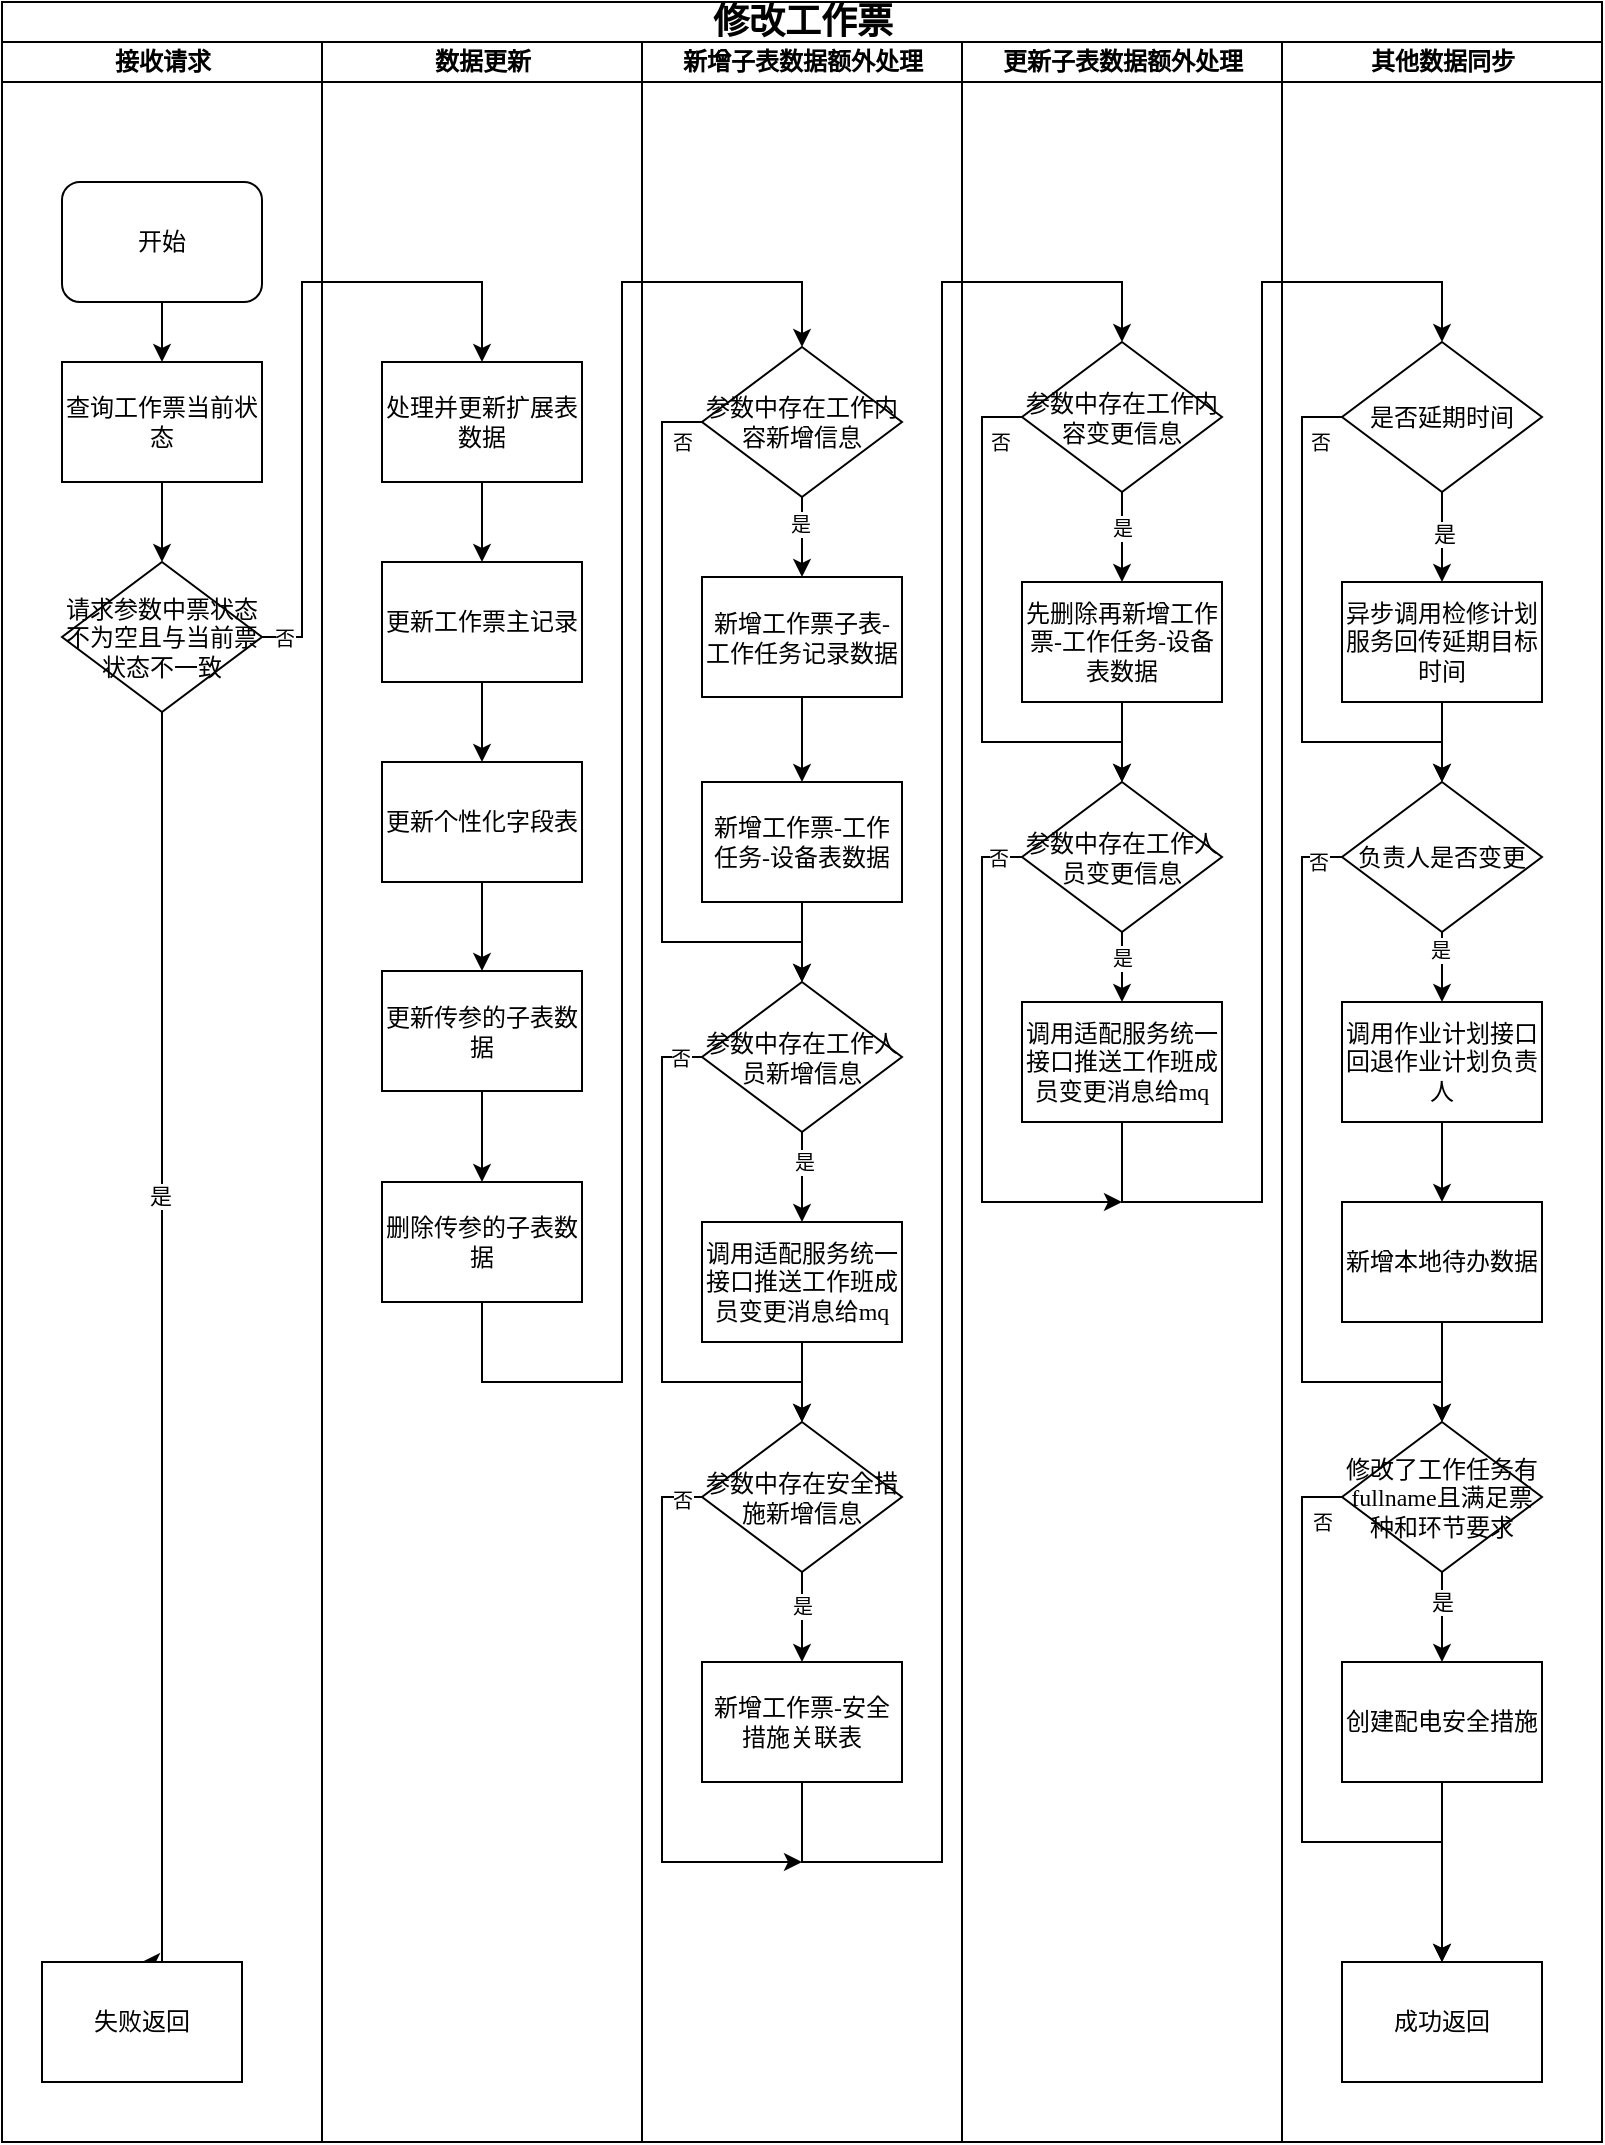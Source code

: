 <mxfile version="26.2.12">
  <diagram name="第 1 页" id="knIPtZ0YHgmLipvf_T2b">
    <mxGraphModel dx="1044" dy="562" grid="1" gridSize="10" guides="1" tooltips="1" connect="1" arrows="1" fold="1" page="1" pageScale="1" pageWidth="827" pageHeight="1169" math="0" shadow="0">
      <root>
        <mxCell id="0" />
        <mxCell id="1" parent="0" />
        <mxCell id="E2VgF8O7wM1RU6FWd8jb-1" value="&lt;font style=&quot;font-size: 18px;&quot;&gt;修改工作票&lt;/font&gt;" style="swimlane;html=1;childLayout=stackLayout;startSize=20;rounded=0;shadow=0;labelBackgroundColor=none;strokeWidth=1;fontFamily=Verdana;fontSize=8;align=center;" parent="1" vertex="1">
          <mxGeometry x="70" y="40" width="800" height="1070" as="geometry" />
        </mxCell>
        <mxCell id="E2VgF8O7wM1RU6FWd8jb-2" value="接收请求" style="swimlane;html=1;startSize=20;" parent="E2VgF8O7wM1RU6FWd8jb-1" vertex="1">
          <mxGeometry y="20" width="160" height="1050" as="geometry">
            <mxRectangle y="20" width="40" height="730" as="alternateBounds" />
          </mxGeometry>
        </mxCell>
        <mxCell id="E2VgF8O7wM1RU6FWd8jb-3" style="edgeStyle=orthogonalEdgeStyle;rounded=0;orthogonalLoop=1;jettySize=auto;html=1;exitX=0.5;exitY=1;exitDx=0;exitDy=0;entryX=0.5;entryY=0;entryDx=0;entryDy=0;" parent="E2VgF8O7wM1RU6FWd8jb-2" source="E2VgF8O7wM1RU6FWd8jb-4" target="E2VgF8O7wM1RU6FWd8jb-9" edge="1">
          <mxGeometry relative="1" as="geometry">
            <mxPoint x="70" y="167.5" as="targetPoint" />
          </mxGeometry>
        </mxCell>
        <mxCell id="E2VgF8O7wM1RU6FWd8jb-4" value="&lt;font style=&quot;font-size: 12px;&quot;&gt;开始&lt;/font&gt;" style="rounded=1;whiteSpace=wrap;html=1;shadow=0;labelBackgroundColor=none;strokeWidth=1;fontFamily=Verdana;fontSize=8;align=center;" parent="E2VgF8O7wM1RU6FWd8jb-2" vertex="1">
          <mxGeometry x="30" y="70" width="100" height="60" as="geometry" />
        </mxCell>
        <mxCell id="E2VgF8O7wM1RU6FWd8jb-5" style="edgeStyle=orthogonalEdgeStyle;rounded=0;orthogonalLoop=1;jettySize=auto;html=1;entryX=0.5;entryY=0;entryDx=0;entryDy=0;exitX=0.5;exitY=1;exitDx=0;exitDy=0;" parent="E2VgF8O7wM1RU6FWd8jb-2" source="E2VgF8O7wM1RU6FWd8jb-10" target="E2VgF8O7wM1RU6FWd8jb-7" edge="1">
          <mxGeometry relative="1" as="geometry">
            <mxPoint x="70" y="980" as="targetPoint" />
            <mxPoint x="70" y="440" as="sourcePoint" />
            <Array as="points">
              <mxPoint x="80" y="660" />
              <mxPoint x="80" y="660" />
            </Array>
          </mxGeometry>
        </mxCell>
        <mxCell id="E2VgF8O7wM1RU6FWd8jb-6" value="是" style="edgeLabel;html=1;align=center;verticalAlign=middle;resizable=0;points=[];" parent="E2VgF8O7wM1RU6FWd8jb-5" vertex="1" connectable="0">
          <mxGeometry x="-0.24" y="-1" relative="1" as="geometry">
            <mxPoint as="offset" />
          </mxGeometry>
        </mxCell>
        <mxCell id="E2VgF8O7wM1RU6FWd8jb-7" value="&lt;span style=&quot;font-size: 12px;&quot;&gt;失败返回&lt;/span&gt;" style="whiteSpace=wrap;html=1;fontSize=8;fontFamily=Verdana;rounded=0;shadow=0;labelBackgroundColor=none;strokeWidth=1;" parent="E2VgF8O7wM1RU6FWd8jb-2" vertex="1">
          <mxGeometry x="20" y="960" width="100" height="60" as="geometry" />
        </mxCell>
        <mxCell id="E2VgF8O7wM1RU6FWd8jb-8" style="edgeStyle=orthogonalEdgeStyle;rounded=0;orthogonalLoop=1;jettySize=auto;html=1;exitX=0.5;exitY=1;exitDx=0;exitDy=0;entryX=0.5;entryY=0;entryDx=0;entryDy=0;" parent="E2VgF8O7wM1RU6FWd8jb-2" source="E2VgF8O7wM1RU6FWd8jb-9" target="E2VgF8O7wM1RU6FWd8jb-10" edge="1">
          <mxGeometry relative="1" as="geometry">
            <mxPoint x="70" y="260" as="targetPoint" />
          </mxGeometry>
        </mxCell>
        <mxCell id="E2VgF8O7wM1RU6FWd8jb-9" value="&lt;span style=&quot;font-size: 12px;&quot;&gt;查询工作票当前状态&lt;/span&gt;" style="whiteSpace=wrap;html=1;fontSize=8;fontFamily=Verdana;rounded=0;shadow=0;labelBackgroundColor=none;strokeWidth=1;" parent="E2VgF8O7wM1RU6FWd8jb-2" vertex="1">
          <mxGeometry x="30" y="160" width="100" height="60" as="geometry" />
        </mxCell>
        <mxCell id="E2VgF8O7wM1RU6FWd8jb-10" value="&lt;span style=&quot;font-size: 12px;&quot;&gt;请求参数中票状态&lt;/span&gt;&lt;div&gt;&lt;span style=&quot;font-size: 12px;&quot;&gt;不为空且与当前票状态不一致&lt;/span&gt;&lt;/div&gt;" style="rhombus;whiteSpace=wrap;html=1;rounded=0;shadow=0;labelBackgroundColor=none;strokeWidth=1;fontFamily=Verdana;fontSize=8;align=center;" parent="E2VgF8O7wM1RU6FWd8jb-2" vertex="1">
          <mxGeometry x="30" y="260" width="100" height="75" as="geometry" />
        </mxCell>
        <mxCell id="E2VgF8O7wM1RU6FWd8jb-11" value="数据更新" style="swimlane;html=1;startSize=20;" parent="E2VgF8O7wM1RU6FWd8jb-1" vertex="1">
          <mxGeometry x="160" y="20" width="160" height="1050" as="geometry" />
        </mxCell>
        <mxCell id="E2VgF8O7wM1RU6FWd8jb-53" style="edgeStyle=orthogonalEdgeStyle;rounded=0;orthogonalLoop=1;jettySize=auto;html=1;exitX=0.5;exitY=1;exitDx=0;exitDy=0;" parent="E2VgF8O7wM1RU6FWd8jb-11" source="E2VgF8O7wM1RU6FWd8jb-49" target="E2VgF8O7wM1RU6FWd8jb-52" edge="1">
          <mxGeometry relative="1" as="geometry" />
        </mxCell>
        <mxCell id="E2VgF8O7wM1RU6FWd8jb-49" value="&lt;span style=&quot;font-size: 12px;&quot;&gt;处理并更新扩展表数据&lt;/span&gt;" style="whiteSpace=wrap;html=1;fontSize=8;fontFamily=Verdana;rounded=0;shadow=0;labelBackgroundColor=none;strokeWidth=1;" parent="E2VgF8O7wM1RU6FWd8jb-11" vertex="1">
          <mxGeometry x="30" y="160" width="100" height="60" as="geometry" />
        </mxCell>
        <mxCell id="E2VgF8O7wM1RU6FWd8jb-55" style="edgeStyle=orthogonalEdgeStyle;rounded=0;orthogonalLoop=1;jettySize=auto;html=1;exitX=0.5;exitY=1;exitDx=0;exitDy=0;entryX=0.5;entryY=0;entryDx=0;entryDy=0;" parent="E2VgF8O7wM1RU6FWd8jb-11" source="E2VgF8O7wM1RU6FWd8jb-52" target="E2VgF8O7wM1RU6FWd8jb-54" edge="1">
          <mxGeometry relative="1" as="geometry" />
        </mxCell>
        <mxCell id="E2VgF8O7wM1RU6FWd8jb-52" value="&lt;span style=&quot;font-size: 12px;&quot;&gt;更新工作票主记录&lt;/span&gt;" style="whiteSpace=wrap;html=1;fontSize=8;fontFamily=Verdana;rounded=0;shadow=0;labelBackgroundColor=none;strokeWidth=1;" parent="E2VgF8O7wM1RU6FWd8jb-11" vertex="1">
          <mxGeometry x="30" y="260" width="100" height="60" as="geometry" />
        </mxCell>
        <mxCell id="E2VgF8O7wM1RU6FWd8jb-57" style="edgeStyle=orthogonalEdgeStyle;rounded=0;orthogonalLoop=1;jettySize=auto;html=1;exitX=0.5;exitY=1;exitDx=0;exitDy=0;" parent="E2VgF8O7wM1RU6FWd8jb-11" source="E2VgF8O7wM1RU6FWd8jb-54" target="E2VgF8O7wM1RU6FWd8jb-56" edge="1">
          <mxGeometry relative="1" as="geometry" />
        </mxCell>
        <mxCell id="E2VgF8O7wM1RU6FWd8jb-54" value="&lt;span style=&quot;font-size: 12px;&quot;&gt;更新个性化字段表&lt;/span&gt;" style="whiteSpace=wrap;html=1;fontSize=8;fontFamily=Verdana;rounded=0;shadow=0;labelBackgroundColor=none;strokeWidth=1;" parent="E2VgF8O7wM1RU6FWd8jb-11" vertex="1">
          <mxGeometry x="30" y="360" width="100" height="60" as="geometry" />
        </mxCell>
        <mxCell id="E2VgF8O7wM1RU6FWd8jb-59" style="edgeStyle=orthogonalEdgeStyle;rounded=0;orthogonalLoop=1;jettySize=auto;html=1;exitX=0.5;exitY=1;exitDx=0;exitDy=0;" parent="E2VgF8O7wM1RU6FWd8jb-11" source="E2VgF8O7wM1RU6FWd8jb-56" target="E2VgF8O7wM1RU6FWd8jb-58" edge="1">
          <mxGeometry relative="1" as="geometry" />
        </mxCell>
        <mxCell id="E2VgF8O7wM1RU6FWd8jb-56" value="&lt;span style=&quot;font-size: 12px;&quot;&gt;更新传参的子表数据&lt;/span&gt;" style="whiteSpace=wrap;html=1;fontSize=8;fontFamily=Verdana;rounded=0;shadow=0;labelBackgroundColor=none;strokeWidth=1;" parent="E2VgF8O7wM1RU6FWd8jb-11" vertex="1">
          <mxGeometry x="30" y="464.5" width="100" height="60" as="geometry" />
        </mxCell>
        <mxCell id="E2VgF8O7wM1RU6FWd8jb-58" value="&lt;span style=&quot;font-size: 12px;&quot;&gt;删除传参的子表数据&lt;/span&gt;" style="whiteSpace=wrap;html=1;fontSize=8;fontFamily=Verdana;rounded=0;shadow=0;labelBackgroundColor=none;strokeWidth=1;" parent="E2VgF8O7wM1RU6FWd8jb-11" vertex="1">
          <mxGeometry x="30" y="570" width="100" height="60" as="geometry" />
        </mxCell>
        <mxCell id="E2VgF8O7wM1RU6FWd8jb-30" value="新增子表数据额外处理" style="swimlane;html=1;startSize=20;" parent="E2VgF8O7wM1RU6FWd8jb-1" vertex="1">
          <mxGeometry x="320" y="20" width="160" height="1050" as="geometry" />
        </mxCell>
        <mxCell id="E2VgF8O7wM1RU6FWd8jb-63" style="edgeStyle=orthogonalEdgeStyle;rounded=0;orthogonalLoop=1;jettySize=auto;html=1;exitX=0.5;exitY=1;exitDx=0;exitDy=0;entryX=0.5;entryY=0;entryDx=0;entryDy=0;" parent="E2VgF8O7wM1RU6FWd8jb-30" source="E2VgF8O7wM1RU6FWd8jb-61" target="E2VgF8O7wM1RU6FWd8jb-62" edge="1">
          <mxGeometry relative="1" as="geometry" />
        </mxCell>
        <mxCell id="E2VgF8O7wM1RU6FWd8jb-64" value="&lt;font style=&quot;font-size: 10px;&quot;&gt;是&lt;/font&gt;" style="edgeLabel;html=1;align=center;verticalAlign=middle;resizable=0;points=[];" parent="E2VgF8O7wM1RU6FWd8jb-63" vertex="1" connectable="0">
          <mxGeometry x="-0.325" y="-1" relative="1" as="geometry">
            <mxPoint as="offset" />
          </mxGeometry>
        </mxCell>
        <mxCell id="E2VgF8O7wM1RU6FWd8jb-69" style="edgeStyle=orthogonalEdgeStyle;rounded=0;orthogonalLoop=1;jettySize=auto;html=1;exitX=0;exitY=0.5;exitDx=0;exitDy=0;entryX=0.5;entryY=0;entryDx=0;entryDy=0;" parent="E2VgF8O7wM1RU6FWd8jb-30" source="E2VgF8O7wM1RU6FWd8jb-61" target="E2VgF8O7wM1RU6FWd8jb-67" edge="1">
          <mxGeometry relative="1" as="geometry">
            <Array as="points">
              <mxPoint x="10" y="190" />
              <mxPoint x="10" y="450" />
              <mxPoint x="80" y="450" />
            </Array>
          </mxGeometry>
        </mxCell>
        <mxCell id="E2VgF8O7wM1RU6FWd8jb-70" value="&lt;font style=&quot;font-size: 10px;&quot;&gt;否&lt;/font&gt;" style="edgeLabel;html=1;align=center;verticalAlign=middle;resizable=0;points=[];" parent="E2VgF8O7wM1RU6FWd8jb-69" vertex="1" connectable="0">
          <mxGeometry x="-0.942" relative="1" as="geometry">
            <mxPoint y="10" as="offset" />
          </mxGeometry>
        </mxCell>
        <mxCell id="E2VgF8O7wM1RU6FWd8jb-61" value="&lt;span style=&quot;font-size: 12px;&quot;&gt;参数中存在工作内容新增信息&lt;/span&gt;" style="rhombus;whiteSpace=wrap;html=1;rounded=0;shadow=0;labelBackgroundColor=none;strokeWidth=1;fontFamily=Verdana;fontSize=8;align=center;" parent="E2VgF8O7wM1RU6FWd8jb-30" vertex="1">
          <mxGeometry x="30" y="152.5" width="100" height="75" as="geometry" />
        </mxCell>
        <mxCell id="E2VgF8O7wM1RU6FWd8jb-66" style="edgeStyle=orthogonalEdgeStyle;rounded=0;orthogonalLoop=1;jettySize=auto;html=1;exitX=0.5;exitY=1;exitDx=0;exitDy=0;" parent="E2VgF8O7wM1RU6FWd8jb-30" source="E2VgF8O7wM1RU6FWd8jb-62" target="E2VgF8O7wM1RU6FWd8jb-65" edge="1">
          <mxGeometry relative="1" as="geometry" />
        </mxCell>
        <mxCell id="E2VgF8O7wM1RU6FWd8jb-62" value="&lt;span style=&quot;font-size: 12px;&quot;&gt;新增工作票子表-工作任务记录数据&lt;/span&gt;" style="whiteSpace=wrap;html=1;fontSize=8;fontFamily=Verdana;rounded=0;shadow=0;labelBackgroundColor=none;strokeWidth=1;" parent="E2VgF8O7wM1RU6FWd8jb-30" vertex="1">
          <mxGeometry x="30" y="267.5" width="100" height="60" as="geometry" />
        </mxCell>
        <mxCell id="E2VgF8O7wM1RU6FWd8jb-68" style="edgeStyle=orthogonalEdgeStyle;rounded=0;orthogonalLoop=1;jettySize=auto;html=1;exitX=0.5;exitY=1;exitDx=0;exitDy=0;entryX=0.5;entryY=0;entryDx=0;entryDy=0;" parent="E2VgF8O7wM1RU6FWd8jb-30" source="E2VgF8O7wM1RU6FWd8jb-65" target="E2VgF8O7wM1RU6FWd8jb-67" edge="1">
          <mxGeometry relative="1" as="geometry" />
        </mxCell>
        <mxCell id="E2VgF8O7wM1RU6FWd8jb-65" value="&lt;span style=&quot;font-size: 12px;&quot;&gt;新增工作票-工作任务-设备表数据&lt;/span&gt;" style="whiteSpace=wrap;html=1;fontSize=8;fontFamily=Verdana;rounded=0;shadow=0;labelBackgroundColor=none;strokeWidth=1;" parent="E2VgF8O7wM1RU6FWd8jb-30" vertex="1">
          <mxGeometry x="30" y="370" width="100" height="60" as="geometry" />
        </mxCell>
        <mxCell id="E2VgF8O7wM1RU6FWd8jb-72" style="edgeStyle=orthogonalEdgeStyle;rounded=0;orthogonalLoop=1;jettySize=auto;html=1;exitX=0.5;exitY=1;exitDx=0;exitDy=0;entryX=0.5;entryY=0;entryDx=0;entryDy=0;" parent="E2VgF8O7wM1RU6FWd8jb-30" source="E2VgF8O7wM1RU6FWd8jb-67" target="E2VgF8O7wM1RU6FWd8jb-71" edge="1">
          <mxGeometry relative="1" as="geometry" />
        </mxCell>
        <mxCell id="E2VgF8O7wM1RU6FWd8jb-75" value="&lt;font style=&quot;font-size: 10px;&quot;&gt;是&lt;/font&gt;" style="edgeLabel;html=1;align=center;verticalAlign=middle;resizable=0;points=[];" parent="E2VgF8O7wM1RU6FWd8jb-72" vertex="1" connectable="0">
          <mxGeometry x="-0.324" y="1" relative="1" as="geometry">
            <mxPoint as="offset" />
          </mxGeometry>
        </mxCell>
        <mxCell id="E2VgF8O7wM1RU6FWd8jb-76" style="edgeStyle=orthogonalEdgeStyle;rounded=0;orthogonalLoop=1;jettySize=auto;html=1;exitX=0;exitY=0.5;exitDx=0;exitDy=0;entryX=0.5;entryY=0;entryDx=0;entryDy=0;" parent="E2VgF8O7wM1RU6FWd8jb-30" source="E2VgF8O7wM1RU6FWd8jb-67" target="E2VgF8O7wM1RU6FWd8jb-73" edge="1">
          <mxGeometry relative="1" as="geometry">
            <Array as="points">
              <mxPoint x="10" y="508" />
              <mxPoint x="10" y="670" />
              <mxPoint x="80" y="670" />
            </Array>
          </mxGeometry>
        </mxCell>
        <mxCell id="E2VgF8O7wM1RU6FWd8jb-77" value="&lt;font style=&quot;font-size: 10px;&quot;&gt;否&lt;/font&gt;" style="edgeLabel;html=1;align=center;verticalAlign=middle;resizable=0;points=[];" parent="E2VgF8O7wM1RU6FWd8jb-76" vertex="1" connectable="0">
          <mxGeometry x="-0.921" relative="1" as="geometry">
            <mxPoint as="offset" />
          </mxGeometry>
        </mxCell>
        <mxCell id="E2VgF8O7wM1RU6FWd8jb-67" value="&lt;span style=&quot;font-size: 12px;&quot;&gt;参数中存在工作人员新增信息&lt;/span&gt;" style="rhombus;whiteSpace=wrap;html=1;rounded=0;shadow=0;labelBackgroundColor=none;strokeWidth=1;fontFamily=Verdana;fontSize=8;align=center;" parent="E2VgF8O7wM1RU6FWd8jb-30" vertex="1">
          <mxGeometry x="30" y="470" width="100" height="75" as="geometry" />
        </mxCell>
        <mxCell id="E2VgF8O7wM1RU6FWd8jb-74" style="edgeStyle=orthogonalEdgeStyle;rounded=0;orthogonalLoop=1;jettySize=auto;html=1;exitX=0.5;exitY=1;exitDx=0;exitDy=0;entryX=0.5;entryY=0;entryDx=0;entryDy=0;" parent="E2VgF8O7wM1RU6FWd8jb-30" source="E2VgF8O7wM1RU6FWd8jb-71" target="E2VgF8O7wM1RU6FWd8jb-73" edge="1">
          <mxGeometry relative="1" as="geometry" />
        </mxCell>
        <mxCell id="E2VgF8O7wM1RU6FWd8jb-71" value="&lt;span style=&quot;font-size: 12px;&quot;&gt;调用适配服务统一接口推送工作班成员变更消息给mq&lt;/span&gt;" style="whiteSpace=wrap;html=1;fontSize=8;fontFamily=Verdana;rounded=0;shadow=0;labelBackgroundColor=none;strokeWidth=1;" parent="E2VgF8O7wM1RU6FWd8jb-30" vertex="1">
          <mxGeometry x="30" y="590" width="100" height="60" as="geometry" />
        </mxCell>
        <mxCell id="E2VgF8O7wM1RU6FWd8jb-81" style="edgeStyle=orthogonalEdgeStyle;rounded=0;orthogonalLoop=1;jettySize=auto;html=1;exitX=0.5;exitY=1;exitDx=0;exitDy=0;" parent="E2VgF8O7wM1RU6FWd8jb-30" source="E2VgF8O7wM1RU6FWd8jb-73" target="E2VgF8O7wM1RU6FWd8jb-80" edge="1">
          <mxGeometry relative="1" as="geometry" />
        </mxCell>
        <mxCell id="E2VgF8O7wM1RU6FWd8jb-82" value="&lt;font style=&quot;font-size: 10px;&quot;&gt;是&lt;/font&gt;" style="edgeLabel;html=1;align=center;verticalAlign=middle;resizable=0;points=[];" parent="E2VgF8O7wM1RU6FWd8jb-81" vertex="1" connectable="0">
          <mxGeometry x="-0.236" y="3" relative="1" as="geometry">
            <mxPoint x="-3" as="offset" />
          </mxGeometry>
        </mxCell>
        <mxCell id="E2VgF8O7wM1RU6FWd8jb-86" style="edgeStyle=orthogonalEdgeStyle;rounded=0;orthogonalLoop=1;jettySize=auto;html=1;exitX=0;exitY=0.5;exitDx=0;exitDy=0;" parent="E2VgF8O7wM1RU6FWd8jb-30" source="E2VgF8O7wM1RU6FWd8jb-73" edge="1">
          <mxGeometry relative="1" as="geometry">
            <mxPoint x="80" y="910" as="targetPoint" />
            <Array as="points">
              <mxPoint x="10" y="728" />
              <mxPoint x="10" y="910" />
            </Array>
          </mxGeometry>
        </mxCell>
        <mxCell id="E2VgF8O7wM1RU6FWd8jb-87" value="&lt;font style=&quot;font-size: 10px;&quot;&gt;否&lt;/font&gt;" style="edgeLabel;html=1;align=center;verticalAlign=middle;resizable=0;points=[];" parent="E2VgF8O7wM1RU6FWd8jb-86" vertex="1" connectable="0">
          <mxGeometry x="-0.922" y="1" relative="1" as="geometry">
            <mxPoint as="offset" />
          </mxGeometry>
        </mxCell>
        <mxCell id="E2VgF8O7wM1RU6FWd8jb-73" value="&lt;span style=&quot;font-size: 12px;&quot;&gt;参数中存在安全措施新增信息&lt;/span&gt;" style="rhombus;whiteSpace=wrap;html=1;rounded=0;shadow=0;labelBackgroundColor=none;strokeWidth=1;fontFamily=Verdana;fontSize=8;align=center;" parent="E2VgF8O7wM1RU6FWd8jb-30" vertex="1">
          <mxGeometry x="30" y="690" width="100" height="75" as="geometry" />
        </mxCell>
        <mxCell id="E2VgF8O7wM1RU6FWd8jb-80" value="&lt;span style=&quot;font-size: 12px;&quot;&gt;新增工作票-安全措施关联表&lt;/span&gt;" style="whiteSpace=wrap;html=1;fontSize=8;fontFamily=Verdana;rounded=0;shadow=0;labelBackgroundColor=none;strokeWidth=1;" parent="E2VgF8O7wM1RU6FWd8jb-30" vertex="1">
          <mxGeometry x="30" y="810" width="100" height="60" as="geometry" />
        </mxCell>
        <mxCell id="E2VgF8O7wM1RU6FWd8jb-36" value="更新子表数据额外处理" style="swimlane;html=1;startSize=20;" parent="E2VgF8O7wM1RU6FWd8jb-1" vertex="1">
          <mxGeometry x="480" y="20" width="160" height="1050" as="geometry" />
        </mxCell>
        <mxCell id="E2VgF8O7wM1RU6FWd8jb-89" style="edgeStyle=orthogonalEdgeStyle;rounded=0;orthogonalLoop=1;jettySize=auto;html=1;exitX=0.5;exitY=1;exitDx=0;exitDy=0;" parent="E2VgF8O7wM1RU6FWd8jb-36" source="E2VgF8O7wM1RU6FWd8jb-84" target="E2VgF8O7wM1RU6FWd8jb-88" edge="1">
          <mxGeometry relative="1" as="geometry" />
        </mxCell>
        <mxCell id="pHV8WTdjbkVzYfBRsaG6-1" value="&lt;font style=&quot;font-size: 10px;&quot;&gt;是&lt;/font&gt;" style="edgeLabel;html=1;align=center;verticalAlign=middle;resizable=0;points=[];" vertex="1" connectable="0" parent="E2VgF8O7wM1RU6FWd8jb-89">
          <mxGeometry x="-0.227" relative="1" as="geometry">
            <mxPoint as="offset" />
          </mxGeometry>
        </mxCell>
        <mxCell id="E2VgF8O7wM1RU6FWd8jb-96" style="edgeStyle=orthogonalEdgeStyle;rounded=0;orthogonalLoop=1;jettySize=auto;html=1;exitX=0;exitY=0.5;exitDx=0;exitDy=0;entryX=0.5;entryY=0;entryDx=0;entryDy=0;" parent="E2VgF8O7wM1RU6FWd8jb-36" source="E2VgF8O7wM1RU6FWd8jb-84" target="E2VgF8O7wM1RU6FWd8jb-90" edge="1">
          <mxGeometry relative="1" as="geometry">
            <Array as="points">
              <mxPoint x="10" y="188" />
              <mxPoint x="10" y="350" />
              <mxPoint x="80" y="350" />
            </Array>
          </mxGeometry>
        </mxCell>
        <mxCell id="E2VgF8O7wM1RU6FWd8jb-97" value="&lt;font style=&quot;font-size: 10px;&quot;&gt;否&lt;/font&gt;" style="edgeLabel;html=1;align=center;verticalAlign=middle;resizable=0;points=[];" parent="E2VgF8O7wM1RU6FWd8jb-96" vertex="1" connectable="0">
          <mxGeometry x="-0.915" y="4" relative="1" as="geometry">
            <mxPoint y="8" as="offset" />
          </mxGeometry>
        </mxCell>
        <mxCell id="E2VgF8O7wM1RU6FWd8jb-84" value="&lt;span style=&quot;font-size: 12px;&quot;&gt;参数中存在工作内容变更信息&lt;/span&gt;" style="rhombus;whiteSpace=wrap;html=1;rounded=0;shadow=0;labelBackgroundColor=none;strokeWidth=1;fontFamily=Verdana;fontSize=8;align=center;" parent="E2VgF8O7wM1RU6FWd8jb-36" vertex="1">
          <mxGeometry x="30" y="150" width="100" height="75" as="geometry" />
        </mxCell>
        <mxCell id="E2VgF8O7wM1RU6FWd8jb-91" style="edgeStyle=orthogonalEdgeStyle;rounded=0;orthogonalLoop=1;jettySize=auto;html=1;exitX=0.5;exitY=1;exitDx=0;exitDy=0;entryX=0.5;entryY=0;entryDx=0;entryDy=0;" parent="E2VgF8O7wM1RU6FWd8jb-36" source="E2VgF8O7wM1RU6FWd8jb-88" target="E2VgF8O7wM1RU6FWd8jb-90" edge="1">
          <mxGeometry relative="1" as="geometry" />
        </mxCell>
        <mxCell id="E2VgF8O7wM1RU6FWd8jb-88" value="&lt;span style=&quot;font-size: 12px;&quot;&gt;先删除再新增工作票-工作任务-设备表数据&lt;/span&gt;" style="whiteSpace=wrap;html=1;fontSize=8;fontFamily=Verdana;rounded=0;shadow=0;labelBackgroundColor=none;strokeWidth=1;" parent="E2VgF8O7wM1RU6FWd8jb-36" vertex="1">
          <mxGeometry x="30" y="270" width="100" height="60" as="geometry" />
        </mxCell>
        <mxCell id="E2VgF8O7wM1RU6FWd8jb-95" style="edgeStyle=orthogonalEdgeStyle;rounded=0;orthogonalLoop=1;jettySize=auto;html=1;exitX=0.5;exitY=1;exitDx=0;exitDy=0;entryX=0.5;entryY=0;entryDx=0;entryDy=0;" parent="E2VgF8O7wM1RU6FWd8jb-36" source="E2VgF8O7wM1RU6FWd8jb-90" target="E2VgF8O7wM1RU6FWd8jb-94" edge="1">
          <mxGeometry relative="1" as="geometry" />
        </mxCell>
        <mxCell id="E2VgF8O7wM1RU6FWd8jb-113" value="&lt;font style=&quot;font-size: 10px;&quot;&gt;是&lt;/font&gt;" style="edgeLabel;html=1;align=center;verticalAlign=middle;resizable=0;points=[];" parent="E2VgF8O7wM1RU6FWd8jb-95" vertex="1" connectable="0">
          <mxGeometry x="-0.291" relative="1" as="geometry">
            <mxPoint as="offset" />
          </mxGeometry>
        </mxCell>
        <mxCell id="E2VgF8O7wM1RU6FWd8jb-111" style="edgeStyle=orthogonalEdgeStyle;rounded=0;orthogonalLoop=1;jettySize=auto;html=1;exitX=0;exitY=0.5;exitDx=0;exitDy=0;" parent="E2VgF8O7wM1RU6FWd8jb-36" source="E2VgF8O7wM1RU6FWd8jb-90" edge="1">
          <mxGeometry relative="1" as="geometry">
            <mxPoint x="80" y="580" as="targetPoint" />
            <Array as="points">
              <mxPoint x="10" y="408" />
              <mxPoint x="10" y="580" />
            </Array>
          </mxGeometry>
        </mxCell>
        <mxCell id="E2VgF8O7wM1RU6FWd8jb-112" value="&lt;font style=&quot;font-size: 10px;&quot;&gt;否&lt;/font&gt;" style="edgeLabel;html=1;align=center;verticalAlign=middle;resizable=0;points=[];" parent="E2VgF8O7wM1RU6FWd8jb-111" vertex="1" connectable="0">
          <mxGeometry x="-0.905" relative="1" as="geometry">
            <mxPoint as="offset" />
          </mxGeometry>
        </mxCell>
        <mxCell id="E2VgF8O7wM1RU6FWd8jb-90" value="&lt;span style=&quot;font-size: 12px;&quot;&gt;参数中存在工作人员变更信息&lt;/span&gt;" style="rhombus;whiteSpace=wrap;html=1;rounded=0;shadow=0;labelBackgroundColor=none;strokeWidth=1;fontFamily=Verdana;fontSize=8;align=center;" parent="E2VgF8O7wM1RU6FWd8jb-36" vertex="1">
          <mxGeometry x="30" y="370" width="100" height="75" as="geometry" />
        </mxCell>
        <mxCell id="E2VgF8O7wM1RU6FWd8jb-94" value="&lt;span style=&quot;font-size: 12px;&quot;&gt;调用适配服务统一接口推送工作班成员变更消息给mq&lt;/span&gt;" style="whiteSpace=wrap;html=1;fontSize=8;fontFamily=Verdana;rounded=0;shadow=0;labelBackgroundColor=none;strokeWidth=1;" parent="E2VgF8O7wM1RU6FWd8jb-36" vertex="1">
          <mxGeometry x="30" y="480" width="100" height="60" as="geometry" />
        </mxCell>
        <mxCell id="E2VgF8O7wM1RU6FWd8jb-50" style="edgeStyle=orthogonalEdgeStyle;rounded=0;orthogonalLoop=1;jettySize=auto;html=1;exitX=1;exitY=0.5;exitDx=0;exitDy=0;entryX=0.5;entryY=0;entryDx=0;entryDy=0;" parent="E2VgF8O7wM1RU6FWd8jb-1" source="E2VgF8O7wM1RU6FWd8jb-10" target="E2VgF8O7wM1RU6FWd8jb-49" edge="1">
          <mxGeometry relative="1" as="geometry">
            <Array as="points">
              <mxPoint x="150" y="318" />
              <mxPoint x="150" y="140" />
              <mxPoint x="240" y="140" />
            </Array>
          </mxGeometry>
        </mxCell>
        <mxCell id="E2VgF8O7wM1RU6FWd8jb-51" value="&lt;font style=&quot;font-size: 10px;&quot;&gt;否&lt;/font&gt;" style="edgeLabel;html=1;align=center;verticalAlign=middle;resizable=0;points=[];" parent="E2VgF8O7wM1RU6FWd8jb-50" vertex="1" connectable="0">
          <mxGeometry x="-0.932" relative="1" as="geometry">
            <mxPoint as="offset" />
          </mxGeometry>
        </mxCell>
        <mxCell id="E2VgF8O7wM1RU6FWd8jb-60" style="edgeStyle=orthogonalEdgeStyle;rounded=0;orthogonalLoop=1;jettySize=auto;html=1;exitX=0.5;exitY=1;exitDx=0;exitDy=0;entryX=0.5;entryY=0;entryDx=0;entryDy=0;" parent="E2VgF8O7wM1RU6FWd8jb-1" source="E2VgF8O7wM1RU6FWd8jb-58" target="E2VgF8O7wM1RU6FWd8jb-61" edge="1">
          <mxGeometry relative="1" as="geometry">
            <mxPoint x="400" y="170" as="targetPoint" />
            <Array as="points">
              <mxPoint x="240" y="690" />
              <mxPoint x="310" y="690" />
              <mxPoint x="310" y="140" />
              <mxPoint x="400" y="140" />
            </Array>
          </mxGeometry>
        </mxCell>
        <mxCell id="E2VgF8O7wM1RU6FWd8jb-85" style="edgeStyle=orthogonalEdgeStyle;rounded=0;orthogonalLoop=1;jettySize=auto;html=1;exitX=0.5;exitY=1;exitDx=0;exitDy=0;entryX=0.5;entryY=0;entryDx=0;entryDy=0;" parent="E2VgF8O7wM1RU6FWd8jb-1" source="E2VgF8O7wM1RU6FWd8jb-80" target="E2VgF8O7wM1RU6FWd8jb-84" edge="1">
          <mxGeometry relative="1" as="geometry">
            <Array as="points">
              <mxPoint x="400" y="930" />
              <mxPoint x="470" y="930" />
              <mxPoint x="470" y="140" />
              <mxPoint x="560" y="140" />
            </Array>
          </mxGeometry>
        </mxCell>
        <mxCell id="E2VgF8O7wM1RU6FWd8jb-98" value="其他数据同步" style="swimlane;html=1;startSize=20;" parent="1" vertex="1">
          <mxGeometry x="710" y="60" width="160" height="1050" as="geometry" />
        </mxCell>
        <mxCell id="E2VgF8O7wM1RU6FWd8jb-100" value="&lt;span style=&quot;font-size: 12px;&quot;&gt;成功返回&lt;/span&gt;" style="whiteSpace=wrap;html=1;fontSize=8;fontFamily=Verdana;rounded=0;shadow=0;labelBackgroundColor=none;strokeWidth=1;" parent="E2VgF8O7wM1RU6FWd8jb-98" vertex="1">
          <mxGeometry x="30" y="960" width="100" height="60" as="geometry" />
        </mxCell>
        <mxCell id="E2VgF8O7wM1RU6FWd8jb-101" style="edgeStyle=orthogonalEdgeStyle;rounded=0;orthogonalLoop=1;jettySize=auto;html=1;exitX=0.5;exitY=1;exitDx=0;exitDy=0;" parent="E2VgF8O7wM1RU6FWd8jb-98" source="E2VgF8O7wM1RU6FWd8jb-104" target="E2VgF8O7wM1RU6FWd8jb-106" edge="1">
          <mxGeometry relative="1" as="geometry" />
        </mxCell>
        <mxCell id="pHV8WTdjbkVzYfBRsaG6-2" value="是" style="edgeLabel;html=1;align=center;verticalAlign=middle;resizable=0;points=[];" vertex="1" connectable="0" parent="E2VgF8O7wM1RU6FWd8jb-101">
          <mxGeometry x="-0.084" y="1" relative="1" as="geometry">
            <mxPoint as="offset" />
          </mxGeometry>
        </mxCell>
        <mxCell id="E2VgF8O7wM1RU6FWd8jb-102" style="edgeStyle=orthogonalEdgeStyle;rounded=0;orthogonalLoop=1;jettySize=auto;html=1;exitX=0;exitY=0.5;exitDx=0;exitDy=0;entryX=0.5;entryY=0;entryDx=0;entryDy=0;" parent="E2VgF8O7wM1RU6FWd8jb-98" source="E2VgF8O7wM1RU6FWd8jb-104" target="E2VgF8O7wM1RU6FWd8jb-108" edge="1">
          <mxGeometry relative="1" as="geometry">
            <Array as="points">
              <mxPoint x="10" y="188" />
              <mxPoint x="10" y="350" />
              <mxPoint x="80" y="350" />
            </Array>
          </mxGeometry>
        </mxCell>
        <mxCell id="E2VgF8O7wM1RU6FWd8jb-103" value="&lt;font style=&quot;font-size: 10px;&quot;&gt;否&lt;/font&gt;" style="edgeLabel;html=1;align=center;verticalAlign=middle;resizable=0;points=[];" parent="E2VgF8O7wM1RU6FWd8jb-102" vertex="1" connectable="0">
          <mxGeometry x="-0.915" y="4" relative="1" as="geometry">
            <mxPoint y="8" as="offset" />
          </mxGeometry>
        </mxCell>
        <mxCell id="E2VgF8O7wM1RU6FWd8jb-104" value="&lt;span style=&quot;font-size: 12px;&quot;&gt;是否延期时间&lt;/span&gt;" style="rhombus;whiteSpace=wrap;html=1;rounded=0;shadow=0;labelBackgroundColor=none;strokeWidth=1;fontFamily=Verdana;fontSize=8;align=center;" parent="E2VgF8O7wM1RU6FWd8jb-98" vertex="1">
          <mxGeometry x="30" y="150" width="100" height="75" as="geometry" />
        </mxCell>
        <mxCell id="E2VgF8O7wM1RU6FWd8jb-105" style="edgeStyle=orthogonalEdgeStyle;rounded=0;orthogonalLoop=1;jettySize=auto;html=1;exitX=0.5;exitY=1;exitDx=0;exitDy=0;entryX=0.5;entryY=0;entryDx=0;entryDy=0;" parent="E2VgF8O7wM1RU6FWd8jb-98" source="E2VgF8O7wM1RU6FWd8jb-106" target="E2VgF8O7wM1RU6FWd8jb-108" edge="1">
          <mxGeometry relative="1" as="geometry" />
        </mxCell>
        <mxCell id="E2VgF8O7wM1RU6FWd8jb-106" value="&lt;span style=&quot;font-size: 12px;&quot;&gt;异步调用检修计划服务回传延期目标时间&lt;/span&gt;" style="whiteSpace=wrap;html=1;fontSize=8;fontFamily=Verdana;rounded=0;shadow=0;labelBackgroundColor=none;strokeWidth=1;" parent="E2VgF8O7wM1RU6FWd8jb-98" vertex="1">
          <mxGeometry x="30" y="270" width="100" height="60" as="geometry" />
        </mxCell>
        <mxCell id="E2VgF8O7wM1RU6FWd8jb-107" style="edgeStyle=orthogonalEdgeStyle;rounded=0;orthogonalLoop=1;jettySize=auto;html=1;exitX=0.5;exitY=1;exitDx=0;exitDy=0;entryX=0.5;entryY=0;entryDx=0;entryDy=0;" parent="E2VgF8O7wM1RU6FWd8jb-98" source="E2VgF8O7wM1RU6FWd8jb-108" target="E2VgF8O7wM1RU6FWd8jb-109" edge="1">
          <mxGeometry relative="1" as="geometry" />
        </mxCell>
        <mxCell id="pHV8WTdjbkVzYfBRsaG6-10" value="&lt;font style=&quot;font-size: 10px;&quot;&gt;是&lt;/font&gt;" style="edgeLabel;html=1;align=center;verticalAlign=middle;resizable=0;points=[];" vertex="1" connectable="0" parent="E2VgF8O7wM1RU6FWd8jb-107">
          <mxGeometry x="-0.509" y="-1" relative="1" as="geometry">
            <mxPoint as="offset" />
          </mxGeometry>
        </mxCell>
        <mxCell id="pHV8WTdjbkVzYfBRsaG6-9" style="edgeStyle=orthogonalEdgeStyle;rounded=0;orthogonalLoop=1;jettySize=auto;html=1;exitX=0;exitY=0.5;exitDx=0;exitDy=0;entryX=0.5;entryY=0;entryDx=0;entryDy=0;" edge="1" parent="E2VgF8O7wM1RU6FWd8jb-98" source="E2VgF8O7wM1RU6FWd8jb-108" target="pHV8WTdjbkVzYfBRsaG6-5">
          <mxGeometry relative="1" as="geometry">
            <Array as="points">
              <mxPoint x="10" y="408" />
              <mxPoint x="10" y="670" />
              <mxPoint x="80" y="670" />
            </Array>
          </mxGeometry>
        </mxCell>
        <mxCell id="pHV8WTdjbkVzYfBRsaG6-11" value="&lt;font style=&quot;font-size: 10px;&quot;&gt;否&lt;/font&gt;" style="edgeLabel;html=1;align=center;verticalAlign=middle;resizable=0;points=[];" vertex="1" connectable="0" parent="pHV8WTdjbkVzYfBRsaG6-9">
          <mxGeometry x="-0.936" y="2" relative="1" as="geometry">
            <mxPoint as="offset" />
          </mxGeometry>
        </mxCell>
        <mxCell id="E2VgF8O7wM1RU6FWd8jb-108" value="&lt;span style=&quot;font-size: 12px;&quot;&gt;负责人是否变更&lt;/span&gt;" style="rhombus;whiteSpace=wrap;html=1;rounded=0;shadow=0;labelBackgroundColor=none;strokeWidth=1;fontFamily=Verdana;fontSize=8;align=center;" parent="E2VgF8O7wM1RU6FWd8jb-98" vertex="1">
          <mxGeometry x="30" y="370" width="100" height="75" as="geometry" />
        </mxCell>
        <mxCell id="pHV8WTdjbkVzYfBRsaG6-4" style="edgeStyle=orthogonalEdgeStyle;rounded=0;orthogonalLoop=1;jettySize=auto;html=1;exitX=0.5;exitY=1;exitDx=0;exitDy=0;" edge="1" parent="E2VgF8O7wM1RU6FWd8jb-98" source="E2VgF8O7wM1RU6FWd8jb-109" target="pHV8WTdjbkVzYfBRsaG6-3">
          <mxGeometry relative="1" as="geometry" />
        </mxCell>
        <mxCell id="E2VgF8O7wM1RU6FWd8jb-109" value="&lt;span style=&quot;font-size: 12px;&quot;&gt;调用作业计划接口回退作业计划负责人&lt;/span&gt;" style="whiteSpace=wrap;html=1;fontSize=8;fontFamily=Verdana;rounded=0;shadow=0;labelBackgroundColor=none;strokeWidth=1;" parent="E2VgF8O7wM1RU6FWd8jb-98" vertex="1">
          <mxGeometry x="30" y="480" width="100" height="60" as="geometry" />
        </mxCell>
        <mxCell id="pHV8WTdjbkVzYfBRsaG6-7" style="edgeStyle=orthogonalEdgeStyle;rounded=0;orthogonalLoop=1;jettySize=auto;html=1;exitX=0.5;exitY=1;exitDx=0;exitDy=0;entryX=0.5;entryY=0;entryDx=0;entryDy=0;" edge="1" parent="E2VgF8O7wM1RU6FWd8jb-98" source="pHV8WTdjbkVzYfBRsaG6-3" target="pHV8WTdjbkVzYfBRsaG6-5">
          <mxGeometry relative="1" as="geometry" />
        </mxCell>
        <mxCell id="pHV8WTdjbkVzYfBRsaG6-3" value="&lt;span style=&quot;font-size: 12px;&quot;&gt;新增本地待办数据&lt;/span&gt;" style="whiteSpace=wrap;html=1;fontSize=8;fontFamily=Verdana;rounded=0;shadow=0;labelBackgroundColor=none;strokeWidth=1;" vertex="1" parent="E2VgF8O7wM1RU6FWd8jb-98">
          <mxGeometry x="30" y="580" width="100" height="60" as="geometry" />
        </mxCell>
        <mxCell id="pHV8WTdjbkVzYfBRsaG6-8" style="edgeStyle=orthogonalEdgeStyle;rounded=0;orthogonalLoop=1;jettySize=auto;html=1;exitX=0.5;exitY=1;exitDx=0;exitDy=0;entryX=0.5;entryY=0;entryDx=0;entryDy=0;" edge="1" parent="E2VgF8O7wM1RU6FWd8jb-98" source="pHV8WTdjbkVzYfBRsaG6-5" target="pHV8WTdjbkVzYfBRsaG6-6">
          <mxGeometry relative="1" as="geometry" />
        </mxCell>
        <mxCell id="pHV8WTdjbkVzYfBRsaG6-12" value="是" style="edgeLabel;html=1;align=center;verticalAlign=middle;resizable=0;points=[];" vertex="1" connectable="0" parent="pHV8WTdjbkVzYfBRsaG6-8">
          <mxGeometry x="-0.333" relative="1" as="geometry">
            <mxPoint as="offset" />
          </mxGeometry>
        </mxCell>
        <mxCell id="pHV8WTdjbkVzYfBRsaG6-13" style="edgeStyle=orthogonalEdgeStyle;rounded=0;orthogonalLoop=1;jettySize=auto;html=1;exitX=0;exitY=0.5;exitDx=0;exitDy=0;entryX=0.5;entryY=0;entryDx=0;entryDy=0;" edge="1" parent="E2VgF8O7wM1RU6FWd8jb-98" source="pHV8WTdjbkVzYfBRsaG6-5" target="E2VgF8O7wM1RU6FWd8jb-100">
          <mxGeometry relative="1" as="geometry">
            <Array as="points">
              <mxPoint x="10" y="728" />
              <mxPoint x="10" y="900" />
              <mxPoint x="80" y="900" />
            </Array>
          </mxGeometry>
        </mxCell>
        <mxCell id="pHV8WTdjbkVzYfBRsaG6-15" value="&lt;font style=&quot;font-size: 10px;&quot;&gt;否&lt;/font&gt;" style="edgeLabel;html=1;align=center;verticalAlign=middle;resizable=0;points=[];" vertex="1" connectable="0" parent="pHV8WTdjbkVzYfBRsaG6-13">
          <mxGeometry x="-0.938" y="1" relative="1" as="geometry">
            <mxPoint y="11" as="offset" />
          </mxGeometry>
        </mxCell>
        <mxCell id="pHV8WTdjbkVzYfBRsaG6-5" value="&lt;span style=&quot;font-size: 12px;&quot;&gt;修改了工作任务有fullname且满足票种和环节要求&lt;/span&gt;" style="rhombus;whiteSpace=wrap;html=1;rounded=0;shadow=0;labelBackgroundColor=none;strokeWidth=1;fontFamily=Verdana;fontSize=8;align=center;" vertex="1" parent="E2VgF8O7wM1RU6FWd8jb-98">
          <mxGeometry x="30" y="690" width="100" height="75" as="geometry" />
        </mxCell>
        <mxCell id="pHV8WTdjbkVzYfBRsaG6-14" style="edgeStyle=orthogonalEdgeStyle;rounded=0;orthogonalLoop=1;jettySize=auto;html=1;exitX=0.5;exitY=1;exitDx=0;exitDy=0;entryX=0.5;entryY=0;entryDx=0;entryDy=0;" edge="1" parent="E2VgF8O7wM1RU6FWd8jb-98" source="pHV8WTdjbkVzYfBRsaG6-6" target="E2VgF8O7wM1RU6FWd8jb-100">
          <mxGeometry relative="1" as="geometry" />
        </mxCell>
        <mxCell id="pHV8WTdjbkVzYfBRsaG6-6" value="&lt;span style=&quot;font-size: 12px;&quot;&gt;创建配电安全措施&lt;/span&gt;" style="whiteSpace=wrap;html=1;fontSize=8;fontFamily=Verdana;rounded=0;shadow=0;labelBackgroundColor=none;strokeWidth=1;" vertex="1" parent="E2VgF8O7wM1RU6FWd8jb-98">
          <mxGeometry x="30" y="810" width="100" height="60" as="geometry" />
        </mxCell>
        <mxCell id="E2VgF8O7wM1RU6FWd8jb-110" style="edgeStyle=orthogonalEdgeStyle;rounded=0;orthogonalLoop=1;jettySize=auto;html=1;exitX=0.5;exitY=1;exitDx=0;exitDy=0;entryX=0.5;entryY=0;entryDx=0;entryDy=0;" parent="1" source="E2VgF8O7wM1RU6FWd8jb-94" target="E2VgF8O7wM1RU6FWd8jb-104" edge="1">
          <mxGeometry relative="1" as="geometry">
            <Array as="points">
              <mxPoint x="630" y="640" />
              <mxPoint x="700" y="640" />
              <mxPoint x="700" y="180" />
              <mxPoint x="790" y="180" />
            </Array>
          </mxGeometry>
        </mxCell>
      </root>
    </mxGraphModel>
  </diagram>
</mxfile>
